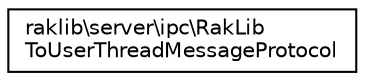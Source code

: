 digraph "Graphical Class Hierarchy"
{
 // INTERACTIVE_SVG=YES
 // LATEX_PDF_SIZE
  edge [fontname="Helvetica",fontsize="10",labelfontname="Helvetica",labelfontsize="10"];
  node [fontname="Helvetica",fontsize="10",shape=record];
  rankdir="LR";
  Node0 [label="raklib\\server\\ipc\\RakLib\lToUserThreadMessageProtocol",height=0.2,width=0.4,color="black", fillcolor="white", style="filled",URL="$d4/ddf/classraklib_1_1server_1_1ipc_1_1_rak_lib_to_user_thread_message_protocol.html",tooltip=" "];
}
